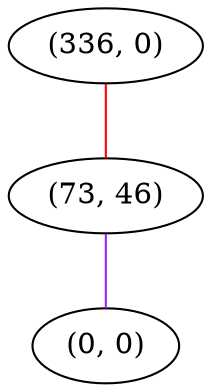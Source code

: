 graph "" {
"(336, 0)";
"(73, 46)";
"(0, 0)";
"(336, 0)" -- "(73, 46)"  [color=red, key=0, weight=1];
"(73, 46)" -- "(0, 0)"  [color=purple, key=0, weight=4];
}
